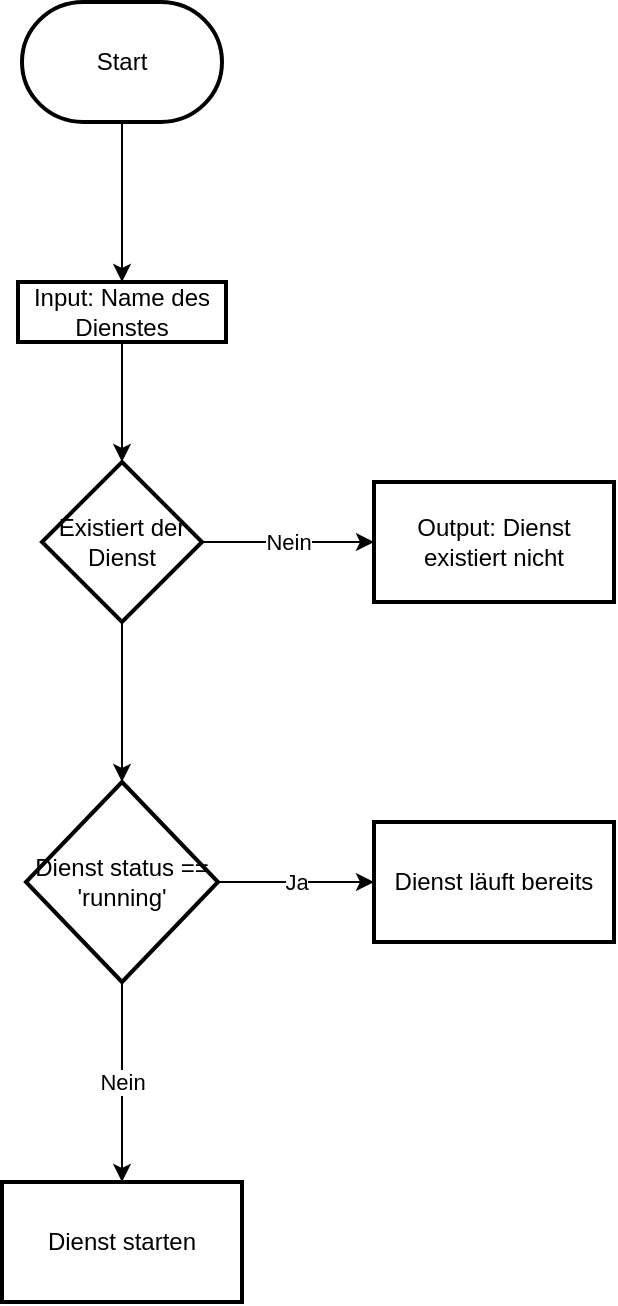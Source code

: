 <mxfile version="20.8.10" type="device"><diagram id="EHIeUOL_GueQ8Iq3RTvM" name="Seite-1"><mxGraphModel dx="2027" dy="1156" grid="1" gridSize="10" guides="1" tooltips="1" connect="1" arrows="1" fold="1" page="1" pageScale="1" pageWidth="827" pageHeight="1169" math="0" shadow="0"><root><mxCell id="0"/><mxCell id="1" parent="0"/><mxCell id="zaIrSaHshUbfsOAfHKOC-3" value="" style="edgeStyle=orthogonalEdgeStyle;rounded=0;orthogonalLoop=1;jettySize=auto;html=1;" edge="1" parent="1" source="zaIrSaHshUbfsOAfHKOC-1" target="zaIrSaHshUbfsOAfHKOC-2"><mxGeometry relative="1" as="geometry"/></mxCell><mxCell id="zaIrSaHshUbfsOAfHKOC-1" value="Start" style="strokeWidth=2;html=1;shape=mxgraph.flowchart.terminator;whiteSpace=wrap;" vertex="1" parent="1"><mxGeometry x="364" y="30" width="100" height="60" as="geometry"/></mxCell><mxCell id="zaIrSaHshUbfsOAfHKOC-5" value="" style="edgeStyle=orthogonalEdgeStyle;rounded=0;orthogonalLoop=1;jettySize=auto;html=1;" edge="1" parent="1" source="zaIrSaHshUbfsOAfHKOC-2" target="zaIrSaHshUbfsOAfHKOC-4"><mxGeometry relative="1" as="geometry"/></mxCell><mxCell id="zaIrSaHshUbfsOAfHKOC-2" value="Input: Name des Dienstes" style="whiteSpace=wrap;html=1;strokeWidth=2;" vertex="1" parent="1"><mxGeometry x="362" y="170" width="104" height="30" as="geometry"/></mxCell><mxCell id="zaIrSaHshUbfsOAfHKOC-7" value="Nein" style="edgeStyle=orthogonalEdgeStyle;rounded=0;orthogonalLoop=1;jettySize=auto;html=1;" edge="1" parent="1" source="zaIrSaHshUbfsOAfHKOC-4" target="zaIrSaHshUbfsOAfHKOC-6"><mxGeometry relative="1" as="geometry"/></mxCell><mxCell id="zaIrSaHshUbfsOAfHKOC-9" value="" style="edgeStyle=orthogonalEdgeStyle;rounded=0;orthogonalLoop=1;jettySize=auto;html=1;" edge="1" parent="1" source="zaIrSaHshUbfsOAfHKOC-4" target="zaIrSaHshUbfsOAfHKOC-8"><mxGeometry relative="1" as="geometry"/></mxCell><mxCell id="zaIrSaHshUbfsOAfHKOC-4" value="Existiert der Dienst" style="rhombus;whiteSpace=wrap;html=1;strokeWidth=2;" vertex="1" parent="1"><mxGeometry x="374" y="260" width="80" height="80" as="geometry"/></mxCell><mxCell id="zaIrSaHshUbfsOAfHKOC-6" value="Output: Dienst existiert nicht" style="whiteSpace=wrap;html=1;strokeWidth=2;" vertex="1" parent="1"><mxGeometry x="540" y="270" width="120" height="60" as="geometry"/></mxCell><mxCell id="zaIrSaHshUbfsOAfHKOC-11" value="Ja" style="edgeStyle=orthogonalEdgeStyle;rounded=0;orthogonalLoop=1;jettySize=auto;html=1;" edge="1" parent="1" source="zaIrSaHshUbfsOAfHKOC-8" target="zaIrSaHshUbfsOAfHKOC-10"><mxGeometry relative="1" as="geometry"/></mxCell><mxCell id="zaIrSaHshUbfsOAfHKOC-13" value="Nein" style="edgeStyle=orthogonalEdgeStyle;rounded=0;orthogonalLoop=1;jettySize=auto;html=1;" edge="1" parent="1" source="zaIrSaHshUbfsOAfHKOC-8" target="zaIrSaHshUbfsOAfHKOC-12"><mxGeometry relative="1" as="geometry"/></mxCell><mxCell id="zaIrSaHshUbfsOAfHKOC-8" value="Dienst status == 'running'" style="rhombus;whiteSpace=wrap;html=1;strokeWidth=2;" vertex="1" parent="1"><mxGeometry x="366" y="420" width="96" height="100" as="geometry"/></mxCell><mxCell id="zaIrSaHshUbfsOAfHKOC-10" value="Dienst läuft bereits" style="whiteSpace=wrap;html=1;strokeWidth=2;" vertex="1" parent="1"><mxGeometry x="540" y="440" width="120" height="60" as="geometry"/></mxCell><mxCell id="zaIrSaHshUbfsOAfHKOC-12" value="Dienst starten" style="whiteSpace=wrap;html=1;strokeWidth=2;" vertex="1" parent="1"><mxGeometry x="354" y="620" width="120" height="60" as="geometry"/></mxCell></root></mxGraphModel></diagram></mxfile>